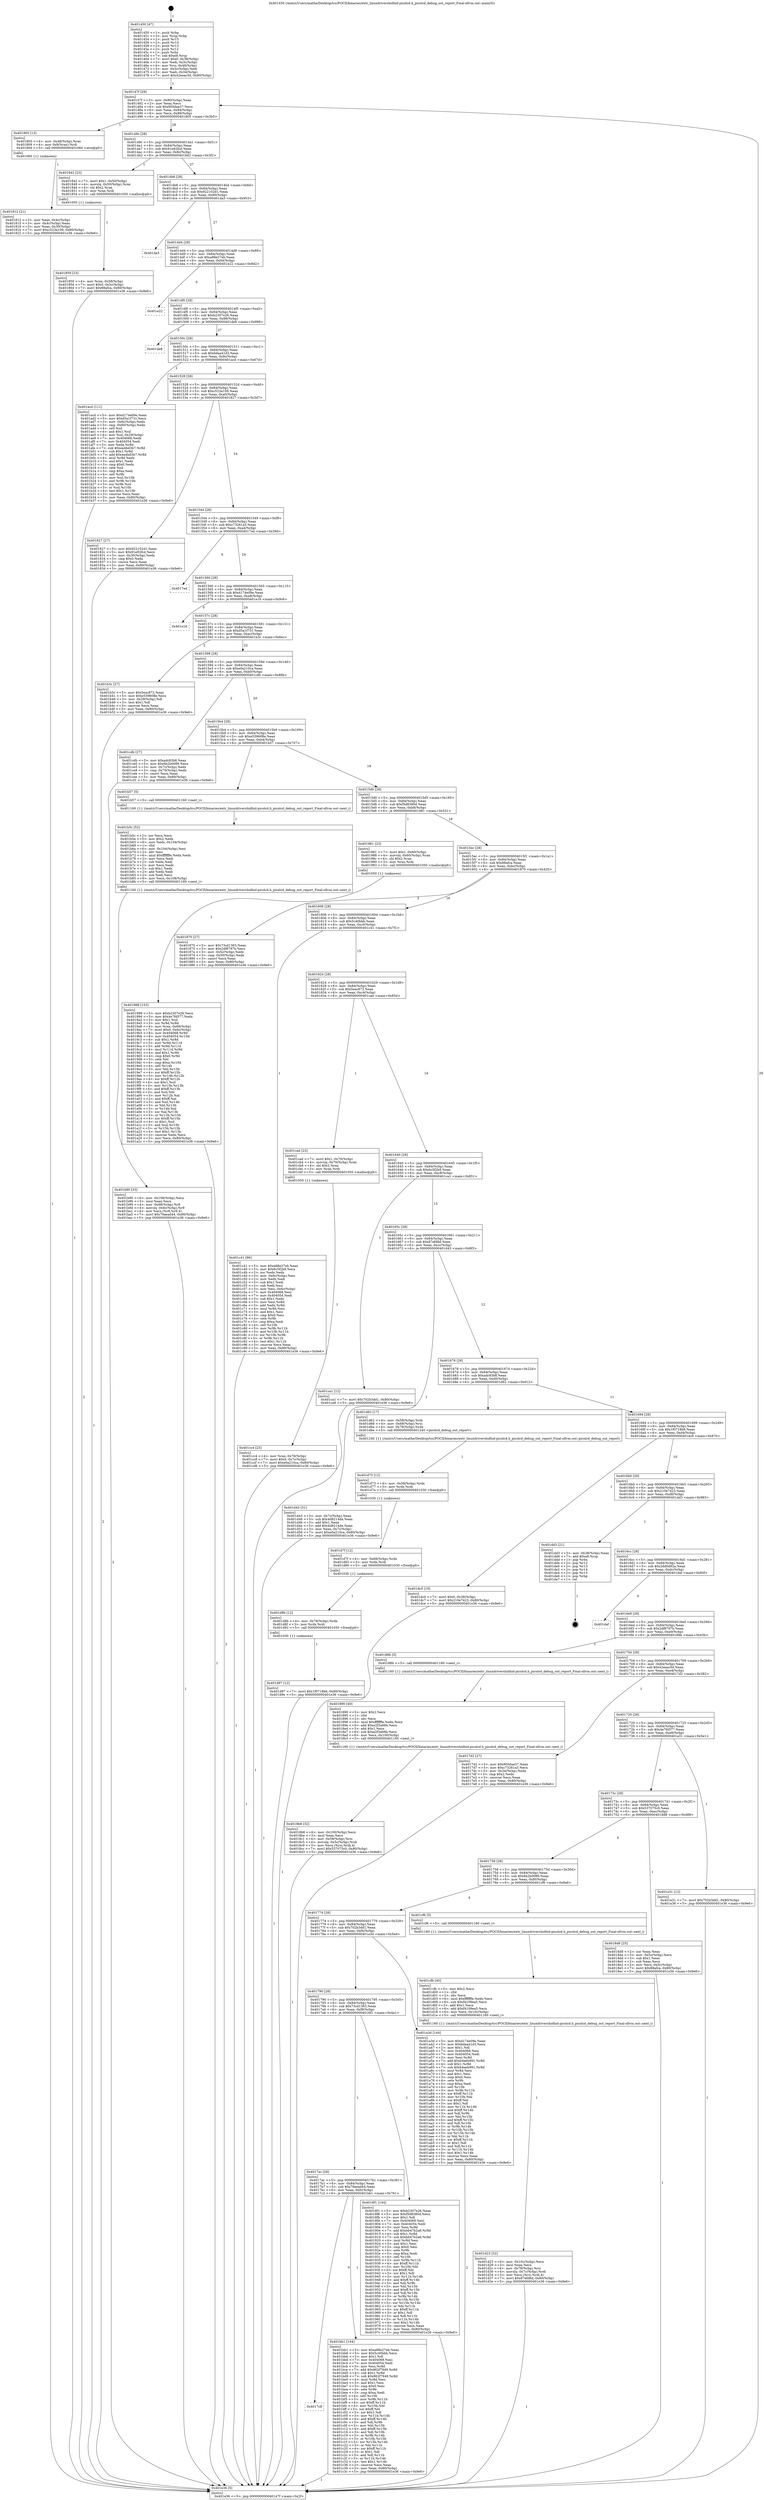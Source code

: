 digraph "0x401450" {
  label = "0x401450 (/mnt/c/Users/mathe/Desktop/tcc/POCII/binaries/extr_linuxdrivershidhid-picolcd.h_picolcd_debug_out_report_Final-ollvm.out::main(0))"
  labelloc = "t"
  node[shape=record]

  Entry [label="",width=0.3,height=0.3,shape=circle,fillcolor=black,style=filled]
  "0x40147f" [label="{
     0x40147f [29]\l
     | [instrs]\l
     &nbsp;&nbsp;0x40147f \<+3\>: mov -0x80(%rbp),%eax\l
     &nbsp;&nbsp;0x401482 \<+2\>: mov %eax,%ecx\l
     &nbsp;&nbsp;0x401484 \<+6\>: sub $0x905dae37,%ecx\l
     &nbsp;&nbsp;0x40148a \<+6\>: mov %eax,-0x84(%rbp)\l
     &nbsp;&nbsp;0x401490 \<+6\>: mov %ecx,-0x88(%rbp)\l
     &nbsp;&nbsp;0x401496 \<+6\>: je 0000000000401805 \<main+0x3b5\>\l
  }"]
  "0x401805" [label="{
     0x401805 [13]\l
     | [instrs]\l
     &nbsp;&nbsp;0x401805 \<+4\>: mov -0x48(%rbp),%rax\l
     &nbsp;&nbsp;0x401809 \<+4\>: mov 0x8(%rax),%rdi\l
     &nbsp;&nbsp;0x40180d \<+5\>: call 0000000000401060 \<atoi@plt\>\l
     | [calls]\l
     &nbsp;&nbsp;0x401060 \{1\} (unknown)\l
  }"]
  "0x40149c" [label="{
     0x40149c [28]\l
     | [instrs]\l
     &nbsp;&nbsp;0x40149c \<+5\>: jmp 00000000004014a1 \<main+0x51\>\l
     &nbsp;&nbsp;0x4014a1 \<+6\>: mov -0x84(%rbp),%eax\l
     &nbsp;&nbsp;0x4014a7 \<+5\>: sub $0x91e92fcd,%eax\l
     &nbsp;&nbsp;0x4014ac \<+6\>: mov %eax,-0x8c(%rbp)\l
     &nbsp;&nbsp;0x4014b2 \<+6\>: je 0000000000401842 \<main+0x3f2\>\l
  }"]
  Exit [label="",width=0.3,height=0.3,shape=circle,fillcolor=black,style=filled,peripheries=2]
  "0x401842" [label="{
     0x401842 [23]\l
     | [instrs]\l
     &nbsp;&nbsp;0x401842 \<+7\>: movl $0x1,-0x50(%rbp)\l
     &nbsp;&nbsp;0x401849 \<+4\>: movslq -0x50(%rbp),%rax\l
     &nbsp;&nbsp;0x40184d \<+4\>: shl $0x2,%rax\l
     &nbsp;&nbsp;0x401851 \<+3\>: mov %rax,%rdi\l
     &nbsp;&nbsp;0x401854 \<+5\>: call 0000000000401050 \<malloc@plt\>\l
     | [calls]\l
     &nbsp;&nbsp;0x401050 \{1\} (unknown)\l
  }"]
  "0x4014b8" [label="{
     0x4014b8 [28]\l
     | [instrs]\l
     &nbsp;&nbsp;0x4014b8 \<+5\>: jmp 00000000004014bd \<main+0x6d\>\l
     &nbsp;&nbsp;0x4014bd \<+6\>: mov -0x84(%rbp),%eax\l
     &nbsp;&nbsp;0x4014c3 \<+5\>: sub $0x922102d1,%eax\l
     &nbsp;&nbsp;0x4014c8 \<+6\>: mov %eax,-0x90(%rbp)\l
     &nbsp;&nbsp;0x4014ce \<+6\>: je 0000000000401da3 \<main+0x953\>\l
  }"]
  "0x401d97" [label="{
     0x401d97 [12]\l
     | [instrs]\l
     &nbsp;&nbsp;0x401d97 \<+7\>: movl $0x1f0718b6,-0x80(%rbp)\l
     &nbsp;&nbsp;0x401d9e \<+5\>: jmp 0000000000401e36 \<main+0x9e6\>\l
  }"]
  "0x401da3" [label="{
     0x401da3\l
  }", style=dashed]
  "0x4014d4" [label="{
     0x4014d4 [28]\l
     | [instrs]\l
     &nbsp;&nbsp;0x4014d4 \<+5\>: jmp 00000000004014d9 \<main+0x89\>\l
     &nbsp;&nbsp;0x4014d9 \<+6\>: mov -0x84(%rbp),%eax\l
     &nbsp;&nbsp;0x4014df \<+5\>: sub $0xa88e27eb,%eax\l
     &nbsp;&nbsp;0x4014e4 \<+6\>: mov %eax,-0x94(%rbp)\l
     &nbsp;&nbsp;0x4014ea \<+6\>: je 0000000000401e22 \<main+0x9d2\>\l
  }"]
  "0x401d8b" [label="{
     0x401d8b [12]\l
     | [instrs]\l
     &nbsp;&nbsp;0x401d8b \<+4\>: mov -0x78(%rbp),%rdx\l
     &nbsp;&nbsp;0x401d8f \<+3\>: mov %rdx,%rdi\l
     &nbsp;&nbsp;0x401d92 \<+5\>: call 0000000000401030 \<free@plt\>\l
     | [calls]\l
     &nbsp;&nbsp;0x401030 \{1\} (unknown)\l
  }"]
  "0x401e22" [label="{
     0x401e22\l
  }", style=dashed]
  "0x4014f0" [label="{
     0x4014f0 [28]\l
     | [instrs]\l
     &nbsp;&nbsp;0x4014f0 \<+5\>: jmp 00000000004014f5 \<main+0xa5\>\l
     &nbsp;&nbsp;0x4014f5 \<+6\>: mov -0x84(%rbp),%eax\l
     &nbsp;&nbsp;0x4014fb \<+5\>: sub $0xb2307e26,%eax\l
     &nbsp;&nbsp;0x401500 \<+6\>: mov %eax,-0x98(%rbp)\l
     &nbsp;&nbsp;0x401506 \<+6\>: je 0000000000401de8 \<main+0x998\>\l
  }"]
  "0x401d7f" [label="{
     0x401d7f [12]\l
     | [instrs]\l
     &nbsp;&nbsp;0x401d7f \<+4\>: mov -0x68(%rbp),%rdx\l
     &nbsp;&nbsp;0x401d83 \<+3\>: mov %rdx,%rdi\l
     &nbsp;&nbsp;0x401d86 \<+5\>: call 0000000000401030 \<free@plt\>\l
     | [calls]\l
     &nbsp;&nbsp;0x401030 \{1\} (unknown)\l
  }"]
  "0x401de8" [label="{
     0x401de8\l
  }", style=dashed]
  "0x40150c" [label="{
     0x40150c [28]\l
     | [instrs]\l
     &nbsp;&nbsp;0x40150c \<+5\>: jmp 0000000000401511 \<main+0xc1\>\l
     &nbsp;&nbsp;0x401511 \<+6\>: mov -0x84(%rbp),%eax\l
     &nbsp;&nbsp;0x401517 \<+5\>: sub $0xbdaa41d3,%eax\l
     &nbsp;&nbsp;0x40151c \<+6\>: mov %eax,-0x9c(%rbp)\l
     &nbsp;&nbsp;0x401522 \<+6\>: je 0000000000401acd \<main+0x67d\>\l
  }"]
  "0x401d73" [label="{
     0x401d73 [12]\l
     | [instrs]\l
     &nbsp;&nbsp;0x401d73 \<+4\>: mov -0x58(%rbp),%rdx\l
     &nbsp;&nbsp;0x401d77 \<+3\>: mov %rdx,%rdi\l
     &nbsp;&nbsp;0x401d7a \<+5\>: call 0000000000401030 \<free@plt\>\l
     | [calls]\l
     &nbsp;&nbsp;0x401030 \{1\} (unknown)\l
  }"]
  "0x401acd" [label="{
     0x401acd [111]\l
     | [instrs]\l
     &nbsp;&nbsp;0x401acd \<+5\>: mov $0xd174e09e,%eax\l
     &nbsp;&nbsp;0x401ad2 \<+5\>: mov $0xd5a1f731,%ecx\l
     &nbsp;&nbsp;0x401ad7 \<+3\>: mov -0x6c(%rbp),%edx\l
     &nbsp;&nbsp;0x401ada \<+3\>: cmp -0x60(%rbp),%edx\l
     &nbsp;&nbsp;0x401add \<+4\>: setl %sil\l
     &nbsp;&nbsp;0x401ae1 \<+4\>: and $0x1,%sil\l
     &nbsp;&nbsp;0x401ae5 \<+4\>: mov %sil,-0x29(%rbp)\l
     &nbsp;&nbsp;0x401ae9 \<+7\>: mov 0x404068,%edx\l
     &nbsp;&nbsp;0x401af0 \<+7\>: mov 0x404054,%edi\l
     &nbsp;&nbsp;0x401af7 \<+3\>: mov %edx,%r8d\l
     &nbsp;&nbsp;0x401afa \<+7\>: sub $0xea4bd3b7,%r8d\l
     &nbsp;&nbsp;0x401b01 \<+4\>: sub $0x1,%r8d\l
     &nbsp;&nbsp;0x401b05 \<+7\>: add $0xea4bd3b7,%r8d\l
     &nbsp;&nbsp;0x401b0c \<+4\>: imul %r8d,%edx\l
     &nbsp;&nbsp;0x401b10 \<+3\>: and $0x1,%edx\l
     &nbsp;&nbsp;0x401b13 \<+3\>: cmp $0x0,%edx\l
     &nbsp;&nbsp;0x401b16 \<+4\>: sete %sil\l
     &nbsp;&nbsp;0x401b1a \<+3\>: cmp $0xa,%edi\l
     &nbsp;&nbsp;0x401b1d \<+4\>: setl %r9b\l
     &nbsp;&nbsp;0x401b21 \<+3\>: mov %sil,%r10b\l
     &nbsp;&nbsp;0x401b24 \<+3\>: and %r9b,%r10b\l
     &nbsp;&nbsp;0x401b27 \<+3\>: xor %r9b,%sil\l
     &nbsp;&nbsp;0x401b2a \<+3\>: or %sil,%r10b\l
     &nbsp;&nbsp;0x401b2d \<+4\>: test $0x1,%r10b\l
     &nbsp;&nbsp;0x401b31 \<+3\>: cmovne %ecx,%eax\l
     &nbsp;&nbsp;0x401b34 \<+3\>: mov %eax,-0x80(%rbp)\l
     &nbsp;&nbsp;0x401b37 \<+5\>: jmp 0000000000401e36 \<main+0x9e6\>\l
  }"]
  "0x401528" [label="{
     0x401528 [28]\l
     | [instrs]\l
     &nbsp;&nbsp;0x401528 \<+5\>: jmp 000000000040152d \<main+0xdd\>\l
     &nbsp;&nbsp;0x40152d \<+6\>: mov -0x84(%rbp),%eax\l
     &nbsp;&nbsp;0x401533 \<+5\>: sub $0xc523a109,%eax\l
     &nbsp;&nbsp;0x401538 \<+6\>: mov %eax,-0xa0(%rbp)\l
     &nbsp;&nbsp;0x40153e \<+6\>: je 0000000000401827 \<main+0x3d7\>\l
  }"]
  "0x401d23" [label="{
     0x401d23 [32]\l
     | [instrs]\l
     &nbsp;&nbsp;0x401d23 \<+6\>: mov -0x10c(%rbp),%ecx\l
     &nbsp;&nbsp;0x401d29 \<+3\>: imul %eax,%ecx\l
     &nbsp;&nbsp;0x401d2c \<+4\>: mov -0x78(%rbp),%rsi\l
     &nbsp;&nbsp;0x401d30 \<+4\>: movslq -0x7c(%rbp),%rdi\l
     &nbsp;&nbsp;0x401d34 \<+3\>: mov %ecx,(%rsi,%rdi,4)\l
     &nbsp;&nbsp;0x401d37 \<+7\>: movl $0x87efd8d,-0x80(%rbp)\l
     &nbsp;&nbsp;0x401d3e \<+5\>: jmp 0000000000401e36 \<main+0x9e6\>\l
  }"]
  "0x401827" [label="{
     0x401827 [27]\l
     | [instrs]\l
     &nbsp;&nbsp;0x401827 \<+5\>: mov $0x922102d1,%eax\l
     &nbsp;&nbsp;0x40182c \<+5\>: mov $0x91e92fcd,%ecx\l
     &nbsp;&nbsp;0x401831 \<+3\>: mov -0x30(%rbp),%edx\l
     &nbsp;&nbsp;0x401834 \<+3\>: cmp $0x0,%edx\l
     &nbsp;&nbsp;0x401837 \<+3\>: cmove %ecx,%eax\l
     &nbsp;&nbsp;0x40183a \<+3\>: mov %eax,-0x80(%rbp)\l
     &nbsp;&nbsp;0x40183d \<+5\>: jmp 0000000000401e36 \<main+0x9e6\>\l
  }"]
  "0x401544" [label="{
     0x401544 [28]\l
     | [instrs]\l
     &nbsp;&nbsp;0x401544 \<+5\>: jmp 0000000000401549 \<main+0xf9\>\l
     &nbsp;&nbsp;0x401549 \<+6\>: mov -0x84(%rbp),%eax\l
     &nbsp;&nbsp;0x40154f \<+5\>: sub $0xc73261a3,%eax\l
     &nbsp;&nbsp;0x401554 \<+6\>: mov %eax,-0xa4(%rbp)\l
     &nbsp;&nbsp;0x40155a \<+6\>: je 00000000004017ed \<main+0x39d\>\l
  }"]
  "0x401cfb" [label="{
     0x401cfb [40]\l
     | [instrs]\l
     &nbsp;&nbsp;0x401cfb \<+5\>: mov $0x2,%ecx\l
     &nbsp;&nbsp;0x401d00 \<+1\>: cltd\l
     &nbsp;&nbsp;0x401d01 \<+2\>: idiv %ecx\l
     &nbsp;&nbsp;0x401d03 \<+6\>: imul $0xfffffffe,%edx,%ecx\l
     &nbsp;&nbsp;0x401d09 \<+6\>: sub $0xf4109ea5,%ecx\l
     &nbsp;&nbsp;0x401d0f \<+3\>: add $0x1,%ecx\l
     &nbsp;&nbsp;0x401d12 \<+6\>: add $0xf4109ea5,%ecx\l
     &nbsp;&nbsp;0x401d18 \<+6\>: mov %ecx,-0x10c(%rbp)\l
     &nbsp;&nbsp;0x401d1e \<+5\>: call 0000000000401160 \<next_i\>\l
     | [calls]\l
     &nbsp;&nbsp;0x401160 \{1\} (/mnt/c/Users/mathe/Desktop/tcc/POCII/binaries/extr_linuxdrivershidhid-picolcd.h_picolcd_debug_out_report_Final-ollvm.out::next_i)\l
  }"]
  "0x4017ed" [label="{
     0x4017ed\l
  }", style=dashed]
  "0x401560" [label="{
     0x401560 [28]\l
     | [instrs]\l
     &nbsp;&nbsp;0x401560 \<+5\>: jmp 0000000000401565 \<main+0x115\>\l
     &nbsp;&nbsp;0x401565 \<+6\>: mov -0x84(%rbp),%eax\l
     &nbsp;&nbsp;0x40156b \<+5\>: sub $0xd174e09e,%eax\l
     &nbsp;&nbsp;0x401570 \<+6\>: mov %eax,-0xa8(%rbp)\l
     &nbsp;&nbsp;0x401576 \<+6\>: je 0000000000401e16 \<main+0x9c6\>\l
  }"]
  "0x401cc4" [label="{
     0x401cc4 [23]\l
     | [instrs]\l
     &nbsp;&nbsp;0x401cc4 \<+4\>: mov %rax,-0x78(%rbp)\l
     &nbsp;&nbsp;0x401cc8 \<+7\>: movl $0x0,-0x7c(%rbp)\l
     &nbsp;&nbsp;0x401ccf \<+7\>: movl $0xe0a210ca,-0x80(%rbp)\l
     &nbsp;&nbsp;0x401cd6 \<+5\>: jmp 0000000000401e36 \<main+0x9e6\>\l
  }"]
  "0x401e16" [label="{
     0x401e16\l
  }", style=dashed]
  "0x40157c" [label="{
     0x40157c [28]\l
     | [instrs]\l
     &nbsp;&nbsp;0x40157c \<+5\>: jmp 0000000000401581 \<main+0x131\>\l
     &nbsp;&nbsp;0x401581 \<+6\>: mov -0x84(%rbp),%eax\l
     &nbsp;&nbsp;0x401587 \<+5\>: sub $0xd5a1f731,%eax\l
     &nbsp;&nbsp;0x40158c \<+6\>: mov %eax,-0xac(%rbp)\l
     &nbsp;&nbsp;0x401592 \<+6\>: je 0000000000401b3c \<main+0x6ec\>\l
  }"]
  "0x4017c8" [label="{
     0x4017c8\l
  }", style=dashed]
  "0x401b3c" [label="{
     0x401b3c [27]\l
     | [instrs]\l
     &nbsp;&nbsp;0x401b3c \<+5\>: mov $0x5eac872,%eax\l
     &nbsp;&nbsp;0x401b41 \<+5\>: mov $0xe539608e,%ecx\l
     &nbsp;&nbsp;0x401b46 \<+3\>: mov -0x29(%rbp),%dl\l
     &nbsp;&nbsp;0x401b49 \<+3\>: test $0x1,%dl\l
     &nbsp;&nbsp;0x401b4c \<+3\>: cmovne %ecx,%eax\l
     &nbsp;&nbsp;0x401b4f \<+3\>: mov %eax,-0x80(%rbp)\l
     &nbsp;&nbsp;0x401b52 \<+5\>: jmp 0000000000401e36 \<main+0x9e6\>\l
  }"]
  "0x401598" [label="{
     0x401598 [28]\l
     | [instrs]\l
     &nbsp;&nbsp;0x401598 \<+5\>: jmp 000000000040159d \<main+0x14d\>\l
     &nbsp;&nbsp;0x40159d \<+6\>: mov -0x84(%rbp),%eax\l
     &nbsp;&nbsp;0x4015a3 \<+5\>: sub $0xe0a210ca,%eax\l
     &nbsp;&nbsp;0x4015a8 \<+6\>: mov %eax,-0xb0(%rbp)\l
     &nbsp;&nbsp;0x4015ae \<+6\>: je 0000000000401cdb \<main+0x88b\>\l
  }"]
  "0x401bb1" [label="{
     0x401bb1 [144]\l
     | [instrs]\l
     &nbsp;&nbsp;0x401bb1 \<+5\>: mov $0xa88e27eb,%eax\l
     &nbsp;&nbsp;0x401bb6 \<+5\>: mov $0x5c40bbb,%ecx\l
     &nbsp;&nbsp;0x401bbb \<+2\>: mov $0x1,%dl\l
     &nbsp;&nbsp;0x401bbd \<+7\>: mov 0x404068,%esi\l
     &nbsp;&nbsp;0x401bc4 \<+7\>: mov 0x404054,%edi\l
     &nbsp;&nbsp;0x401bcb \<+3\>: mov %esi,%r8d\l
     &nbsp;&nbsp;0x401bce \<+7\>: add $0x862f7949,%r8d\l
     &nbsp;&nbsp;0x401bd5 \<+4\>: sub $0x1,%r8d\l
     &nbsp;&nbsp;0x401bd9 \<+7\>: sub $0x862f7949,%r8d\l
     &nbsp;&nbsp;0x401be0 \<+4\>: imul %r8d,%esi\l
     &nbsp;&nbsp;0x401be4 \<+3\>: and $0x1,%esi\l
     &nbsp;&nbsp;0x401be7 \<+3\>: cmp $0x0,%esi\l
     &nbsp;&nbsp;0x401bea \<+4\>: sete %r9b\l
     &nbsp;&nbsp;0x401bee \<+3\>: cmp $0xa,%edi\l
     &nbsp;&nbsp;0x401bf1 \<+4\>: setl %r10b\l
     &nbsp;&nbsp;0x401bf5 \<+3\>: mov %r9b,%r11b\l
     &nbsp;&nbsp;0x401bf8 \<+4\>: xor $0xff,%r11b\l
     &nbsp;&nbsp;0x401bfc \<+3\>: mov %r10b,%bl\l
     &nbsp;&nbsp;0x401bff \<+3\>: xor $0xff,%bl\l
     &nbsp;&nbsp;0x401c02 \<+3\>: xor $0x1,%dl\l
     &nbsp;&nbsp;0x401c05 \<+3\>: mov %r11b,%r14b\l
     &nbsp;&nbsp;0x401c08 \<+4\>: and $0xff,%r14b\l
     &nbsp;&nbsp;0x401c0c \<+3\>: and %dl,%r9b\l
     &nbsp;&nbsp;0x401c0f \<+3\>: mov %bl,%r15b\l
     &nbsp;&nbsp;0x401c12 \<+4\>: and $0xff,%r15b\l
     &nbsp;&nbsp;0x401c16 \<+3\>: and %dl,%r10b\l
     &nbsp;&nbsp;0x401c19 \<+3\>: or %r9b,%r14b\l
     &nbsp;&nbsp;0x401c1c \<+3\>: or %r10b,%r15b\l
     &nbsp;&nbsp;0x401c1f \<+3\>: xor %r15b,%r14b\l
     &nbsp;&nbsp;0x401c22 \<+3\>: or %bl,%r11b\l
     &nbsp;&nbsp;0x401c25 \<+4\>: xor $0xff,%r11b\l
     &nbsp;&nbsp;0x401c29 \<+3\>: or $0x1,%dl\l
     &nbsp;&nbsp;0x401c2c \<+3\>: and %dl,%r11b\l
     &nbsp;&nbsp;0x401c2f \<+3\>: or %r11b,%r14b\l
     &nbsp;&nbsp;0x401c32 \<+4\>: test $0x1,%r14b\l
     &nbsp;&nbsp;0x401c36 \<+3\>: cmovne %ecx,%eax\l
     &nbsp;&nbsp;0x401c39 \<+3\>: mov %eax,-0x80(%rbp)\l
     &nbsp;&nbsp;0x401c3c \<+5\>: jmp 0000000000401e36 \<main+0x9e6\>\l
  }"]
  "0x401cdb" [label="{
     0x401cdb [27]\l
     | [instrs]\l
     &nbsp;&nbsp;0x401cdb \<+5\>: mov $0xadc83b8,%eax\l
     &nbsp;&nbsp;0x401ce0 \<+5\>: mov $0x6b2b0089,%ecx\l
     &nbsp;&nbsp;0x401ce5 \<+3\>: mov -0x7c(%rbp),%edx\l
     &nbsp;&nbsp;0x401ce8 \<+3\>: cmp -0x70(%rbp),%edx\l
     &nbsp;&nbsp;0x401ceb \<+3\>: cmovl %ecx,%eax\l
     &nbsp;&nbsp;0x401cee \<+3\>: mov %eax,-0x80(%rbp)\l
     &nbsp;&nbsp;0x401cf1 \<+5\>: jmp 0000000000401e36 \<main+0x9e6\>\l
  }"]
  "0x4015b4" [label="{
     0x4015b4 [28]\l
     | [instrs]\l
     &nbsp;&nbsp;0x4015b4 \<+5\>: jmp 00000000004015b9 \<main+0x169\>\l
     &nbsp;&nbsp;0x4015b9 \<+6\>: mov -0x84(%rbp),%eax\l
     &nbsp;&nbsp;0x4015bf \<+5\>: sub $0xe539608e,%eax\l
     &nbsp;&nbsp;0x4015c4 \<+6\>: mov %eax,-0xb4(%rbp)\l
     &nbsp;&nbsp;0x4015ca \<+6\>: je 0000000000401b57 \<main+0x707\>\l
  }"]
  "0x401b90" [label="{
     0x401b90 [33]\l
     | [instrs]\l
     &nbsp;&nbsp;0x401b90 \<+6\>: mov -0x108(%rbp),%ecx\l
     &nbsp;&nbsp;0x401b96 \<+3\>: imul %eax,%ecx\l
     &nbsp;&nbsp;0x401b99 \<+4\>: mov -0x68(%rbp),%r8\l
     &nbsp;&nbsp;0x401b9d \<+4\>: movslq -0x6c(%rbp),%r9\l
     &nbsp;&nbsp;0x401ba1 \<+4\>: mov %ecx,(%r8,%r9,4)\l
     &nbsp;&nbsp;0x401ba5 \<+7\>: movl $0x79aead44,-0x80(%rbp)\l
     &nbsp;&nbsp;0x401bac \<+5\>: jmp 0000000000401e36 \<main+0x9e6\>\l
  }"]
  "0x401b57" [label="{
     0x401b57 [5]\l
     | [instrs]\l
     &nbsp;&nbsp;0x401b57 \<+5\>: call 0000000000401160 \<next_i\>\l
     | [calls]\l
     &nbsp;&nbsp;0x401160 \{1\} (/mnt/c/Users/mathe/Desktop/tcc/POCII/binaries/extr_linuxdrivershidhid-picolcd.h_picolcd_debug_out_report_Final-ollvm.out::next_i)\l
  }"]
  "0x4015d0" [label="{
     0x4015d0 [28]\l
     | [instrs]\l
     &nbsp;&nbsp;0x4015d0 \<+5\>: jmp 00000000004015d5 \<main+0x185\>\l
     &nbsp;&nbsp;0x4015d5 \<+6\>: mov -0x84(%rbp),%eax\l
     &nbsp;&nbsp;0x4015db \<+5\>: sub $0xf5d8380d,%eax\l
     &nbsp;&nbsp;0x4015e0 \<+6\>: mov %eax,-0xb8(%rbp)\l
     &nbsp;&nbsp;0x4015e6 \<+6\>: je 0000000000401981 \<main+0x531\>\l
  }"]
  "0x401b5c" [label="{
     0x401b5c [52]\l
     | [instrs]\l
     &nbsp;&nbsp;0x401b5c \<+2\>: xor %ecx,%ecx\l
     &nbsp;&nbsp;0x401b5e \<+5\>: mov $0x2,%edx\l
     &nbsp;&nbsp;0x401b63 \<+6\>: mov %edx,-0x104(%rbp)\l
     &nbsp;&nbsp;0x401b69 \<+1\>: cltd\l
     &nbsp;&nbsp;0x401b6a \<+6\>: mov -0x104(%rbp),%esi\l
     &nbsp;&nbsp;0x401b70 \<+2\>: idiv %esi\l
     &nbsp;&nbsp;0x401b72 \<+6\>: imul $0xfffffffe,%edx,%edx\l
     &nbsp;&nbsp;0x401b78 \<+2\>: mov %ecx,%edi\l
     &nbsp;&nbsp;0x401b7a \<+2\>: sub %edx,%edi\l
     &nbsp;&nbsp;0x401b7c \<+2\>: mov %ecx,%edx\l
     &nbsp;&nbsp;0x401b7e \<+3\>: sub $0x1,%edx\l
     &nbsp;&nbsp;0x401b81 \<+2\>: add %edx,%edi\l
     &nbsp;&nbsp;0x401b83 \<+2\>: sub %edi,%ecx\l
     &nbsp;&nbsp;0x401b85 \<+6\>: mov %ecx,-0x108(%rbp)\l
     &nbsp;&nbsp;0x401b8b \<+5\>: call 0000000000401160 \<next_i\>\l
     | [calls]\l
     &nbsp;&nbsp;0x401160 \{1\} (/mnt/c/Users/mathe/Desktop/tcc/POCII/binaries/extr_linuxdrivershidhid-picolcd.h_picolcd_debug_out_report_Final-ollvm.out::next_i)\l
  }"]
  "0x401981" [label="{
     0x401981 [23]\l
     | [instrs]\l
     &nbsp;&nbsp;0x401981 \<+7\>: movl $0x1,-0x60(%rbp)\l
     &nbsp;&nbsp;0x401988 \<+4\>: movslq -0x60(%rbp),%rax\l
     &nbsp;&nbsp;0x40198c \<+4\>: shl $0x2,%rax\l
     &nbsp;&nbsp;0x401990 \<+3\>: mov %rax,%rdi\l
     &nbsp;&nbsp;0x401993 \<+5\>: call 0000000000401050 \<malloc@plt\>\l
     | [calls]\l
     &nbsp;&nbsp;0x401050 \{1\} (unknown)\l
  }"]
  "0x4015ec" [label="{
     0x4015ec [28]\l
     | [instrs]\l
     &nbsp;&nbsp;0x4015ec \<+5\>: jmp 00000000004015f1 \<main+0x1a1\>\l
     &nbsp;&nbsp;0x4015f1 \<+6\>: mov -0x84(%rbp),%eax\l
     &nbsp;&nbsp;0x4015f7 \<+5\>: sub $0x88afca,%eax\l
     &nbsp;&nbsp;0x4015fc \<+6\>: mov %eax,-0xbc(%rbp)\l
     &nbsp;&nbsp;0x401602 \<+6\>: je 0000000000401870 \<main+0x420\>\l
  }"]
  "0x401998" [label="{
     0x401998 [153]\l
     | [instrs]\l
     &nbsp;&nbsp;0x401998 \<+5\>: mov $0xb2307e26,%ecx\l
     &nbsp;&nbsp;0x40199d \<+5\>: mov $0x4e7fd577,%edx\l
     &nbsp;&nbsp;0x4019a2 \<+3\>: mov $0x1,%sil\l
     &nbsp;&nbsp;0x4019a5 \<+3\>: xor %r8d,%r8d\l
     &nbsp;&nbsp;0x4019a8 \<+4\>: mov %rax,-0x68(%rbp)\l
     &nbsp;&nbsp;0x4019ac \<+7\>: movl $0x0,-0x6c(%rbp)\l
     &nbsp;&nbsp;0x4019b3 \<+8\>: mov 0x404068,%r9d\l
     &nbsp;&nbsp;0x4019bb \<+8\>: mov 0x404054,%r10d\l
     &nbsp;&nbsp;0x4019c3 \<+4\>: sub $0x1,%r8d\l
     &nbsp;&nbsp;0x4019c7 \<+3\>: mov %r9d,%r11d\l
     &nbsp;&nbsp;0x4019ca \<+3\>: add %r8d,%r11d\l
     &nbsp;&nbsp;0x4019cd \<+4\>: imul %r11d,%r9d\l
     &nbsp;&nbsp;0x4019d1 \<+4\>: and $0x1,%r9d\l
     &nbsp;&nbsp;0x4019d5 \<+4\>: cmp $0x0,%r9d\l
     &nbsp;&nbsp;0x4019d9 \<+3\>: sete %bl\l
     &nbsp;&nbsp;0x4019dc \<+4\>: cmp $0xa,%r10d\l
     &nbsp;&nbsp;0x4019e0 \<+4\>: setl %r14b\l
     &nbsp;&nbsp;0x4019e4 \<+3\>: mov %bl,%r15b\l
     &nbsp;&nbsp;0x4019e7 \<+4\>: xor $0xff,%r15b\l
     &nbsp;&nbsp;0x4019eb \<+3\>: mov %r14b,%r12b\l
     &nbsp;&nbsp;0x4019ee \<+4\>: xor $0xff,%r12b\l
     &nbsp;&nbsp;0x4019f2 \<+4\>: xor $0x1,%sil\l
     &nbsp;&nbsp;0x4019f6 \<+3\>: mov %r15b,%r13b\l
     &nbsp;&nbsp;0x4019f9 \<+4\>: and $0xff,%r13b\l
     &nbsp;&nbsp;0x4019fd \<+3\>: and %sil,%bl\l
     &nbsp;&nbsp;0x401a00 \<+3\>: mov %r12b,%al\l
     &nbsp;&nbsp;0x401a03 \<+2\>: and $0xff,%al\l
     &nbsp;&nbsp;0x401a05 \<+3\>: and %sil,%r14b\l
     &nbsp;&nbsp;0x401a08 \<+3\>: or %bl,%r13b\l
     &nbsp;&nbsp;0x401a0b \<+3\>: or %r14b,%al\l
     &nbsp;&nbsp;0x401a0e \<+3\>: xor %al,%r13b\l
     &nbsp;&nbsp;0x401a11 \<+3\>: or %r12b,%r15b\l
     &nbsp;&nbsp;0x401a14 \<+4\>: xor $0xff,%r15b\l
     &nbsp;&nbsp;0x401a18 \<+4\>: or $0x1,%sil\l
     &nbsp;&nbsp;0x401a1c \<+3\>: and %sil,%r15b\l
     &nbsp;&nbsp;0x401a1f \<+3\>: or %r15b,%r13b\l
     &nbsp;&nbsp;0x401a22 \<+4\>: test $0x1,%r13b\l
     &nbsp;&nbsp;0x401a26 \<+3\>: cmovne %edx,%ecx\l
     &nbsp;&nbsp;0x401a29 \<+3\>: mov %ecx,-0x80(%rbp)\l
     &nbsp;&nbsp;0x401a2c \<+5\>: jmp 0000000000401e36 \<main+0x9e6\>\l
  }"]
  "0x401870" [label="{
     0x401870 [27]\l
     | [instrs]\l
     &nbsp;&nbsp;0x401870 \<+5\>: mov $0x73cd1363,%eax\l
     &nbsp;&nbsp;0x401875 \<+5\>: mov $0x2df8797b,%ecx\l
     &nbsp;&nbsp;0x40187a \<+3\>: mov -0x5c(%rbp),%edx\l
     &nbsp;&nbsp;0x40187d \<+3\>: cmp -0x50(%rbp),%edx\l
     &nbsp;&nbsp;0x401880 \<+3\>: cmovl %ecx,%eax\l
     &nbsp;&nbsp;0x401883 \<+3\>: mov %eax,-0x80(%rbp)\l
     &nbsp;&nbsp;0x401886 \<+5\>: jmp 0000000000401e36 \<main+0x9e6\>\l
  }"]
  "0x401608" [label="{
     0x401608 [28]\l
     | [instrs]\l
     &nbsp;&nbsp;0x401608 \<+5\>: jmp 000000000040160d \<main+0x1bd\>\l
     &nbsp;&nbsp;0x40160d \<+6\>: mov -0x84(%rbp),%eax\l
     &nbsp;&nbsp;0x401613 \<+5\>: sub $0x5c40bbb,%eax\l
     &nbsp;&nbsp;0x401618 \<+6\>: mov %eax,-0xc0(%rbp)\l
     &nbsp;&nbsp;0x40161e \<+6\>: je 0000000000401c41 \<main+0x7f1\>\l
  }"]
  "0x4017ac" [label="{
     0x4017ac [28]\l
     | [instrs]\l
     &nbsp;&nbsp;0x4017ac \<+5\>: jmp 00000000004017b1 \<main+0x361\>\l
     &nbsp;&nbsp;0x4017b1 \<+6\>: mov -0x84(%rbp),%eax\l
     &nbsp;&nbsp;0x4017b7 \<+5\>: sub $0x79aead44,%eax\l
     &nbsp;&nbsp;0x4017bc \<+6\>: mov %eax,-0xfc(%rbp)\l
     &nbsp;&nbsp;0x4017c2 \<+6\>: je 0000000000401bb1 \<main+0x761\>\l
  }"]
  "0x401c41" [label="{
     0x401c41 [96]\l
     | [instrs]\l
     &nbsp;&nbsp;0x401c41 \<+5\>: mov $0xa88e27eb,%eax\l
     &nbsp;&nbsp;0x401c46 \<+5\>: mov $0x6c5f2b9,%ecx\l
     &nbsp;&nbsp;0x401c4b \<+2\>: xor %edx,%edx\l
     &nbsp;&nbsp;0x401c4d \<+3\>: mov -0x6c(%rbp),%esi\l
     &nbsp;&nbsp;0x401c50 \<+2\>: mov %edx,%edi\l
     &nbsp;&nbsp;0x401c52 \<+3\>: sub $0x1,%edi\l
     &nbsp;&nbsp;0x401c55 \<+2\>: sub %edi,%esi\l
     &nbsp;&nbsp;0x401c57 \<+3\>: mov %esi,-0x6c(%rbp)\l
     &nbsp;&nbsp;0x401c5a \<+7\>: mov 0x404068,%esi\l
     &nbsp;&nbsp;0x401c61 \<+7\>: mov 0x404054,%edi\l
     &nbsp;&nbsp;0x401c68 \<+3\>: sub $0x1,%edx\l
     &nbsp;&nbsp;0x401c6b \<+3\>: mov %esi,%r8d\l
     &nbsp;&nbsp;0x401c6e \<+3\>: add %edx,%r8d\l
     &nbsp;&nbsp;0x401c71 \<+4\>: imul %r8d,%esi\l
     &nbsp;&nbsp;0x401c75 \<+3\>: and $0x1,%esi\l
     &nbsp;&nbsp;0x401c78 \<+3\>: cmp $0x0,%esi\l
     &nbsp;&nbsp;0x401c7b \<+4\>: sete %r9b\l
     &nbsp;&nbsp;0x401c7f \<+3\>: cmp $0xa,%edi\l
     &nbsp;&nbsp;0x401c82 \<+4\>: setl %r10b\l
     &nbsp;&nbsp;0x401c86 \<+3\>: mov %r9b,%r11b\l
     &nbsp;&nbsp;0x401c89 \<+3\>: and %r10b,%r11b\l
     &nbsp;&nbsp;0x401c8c \<+3\>: xor %r10b,%r9b\l
     &nbsp;&nbsp;0x401c8f \<+3\>: or %r9b,%r11b\l
     &nbsp;&nbsp;0x401c92 \<+4\>: test $0x1,%r11b\l
     &nbsp;&nbsp;0x401c96 \<+3\>: cmovne %ecx,%eax\l
     &nbsp;&nbsp;0x401c99 \<+3\>: mov %eax,-0x80(%rbp)\l
     &nbsp;&nbsp;0x401c9c \<+5\>: jmp 0000000000401e36 \<main+0x9e6\>\l
  }"]
  "0x401624" [label="{
     0x401624 [28]\l
     | [instrs]\l
     &nbsp;&nbsp;0x401624 \<+5\>: jmp 0000000000401629 \<main+0x1d9\>\l
     &nbsp;&nbsp;0x401629 \<+6\>: mov -0x84(%rbp),%eax\l
     &nbsp;&nbsp;0x40162f \<+5\>: sub $0x5eac872,%eax\l
     &nbsp;&nbsp;0x401634 \<+6\>: mov %eax,-0xc4(%rbp)\l
     &nbsp;&nbsp;0x40163a \<+6\>: je 0000000000401cad \<main+0x85d\>\l
  }"]
  "0x4018f1" [label="{
     0x4018f1 [144]\l
     | [instrs]\l
     &nbsp;&nbsp;0x4018f1 \<+5\>: mov $0xb2307e26,%eax\l
     &nbsp;&nbsp;0x4018f6 \<+5\>: mov $0xf5d8380d,%ecx\l
     &nbsp;&nbsp;0x4018fb \<+2\>: mov $0x1,%dl\l
     &nbsp;&nbsp;0x4018fd \<+7\>: mov 0x404068,%esi\l
     &nbsp;&nbsp;0x401904 \<+7\>: mov 0x404054,%edi\l
     &nbsp;&nbsp;0x40190b \<+3\>: mov %esi,%r8d\l
     &nbsp;&nbsp;0x40190e \<+7\>: add $0xbb47b2a6,%r8d\l
     &nbsp;&nbsp;0x401915 \<+4\>: sub $0x1,%r8d\l
     &nbsp;&nbsp;0x401919 \<+7\>: sub $0xbb47b2a6,%r8d\l
     &nbsp;&nbsp;0x401920 \<+4\>: imul %r8d,%esi\l
     &nbsp;&nbsp;0x401924 \<+3\>: and $0x1,%esi\l
     &nbsp;&nbsp;0x401927 \<+3\>: cmp $0x0,%esi\l
     &nbsp;&nbsp;0x40192a \<+4\>: sete %r9b\l
     &nbsp;&nbsp;0x40192e \<+3\>: cmp $0xa,%edi\l
     &nbsp;&nbsp;0x401931 \<+4\>: setl %r10b\l
     &nbsp;&nbsp;0x401935 \<+3\>: mov %r9b,%r11b\l
     &nbsp;&nbsp;0x401938 \<+4\>: xor $0xff,%r11b\l
     &nbsp;&nbsp;0x40193c \<+3\>: mov %r10b,%bl\l
     &nbsp;&nbsp;0x40193f \<+3\>: xor $0xff,%bl\l
     &nbsp;&nbsp;0x401942 \<+3\>: xor $0x1,%dl\l
     &nbsp;&nbsp;0x401945 \<+3\>: mov %r11b,%r14b\l
     &nbsp;&nbsp;0x401948 \<+4\>: and $0xff,%r14b\l
     &nbsp;&nbsp;0x40194c \<+3\>: and %dl,%r9b\l
     &nbsp;&nbsp;0x40194f \<+3\>: mov %bl,%r15b\l
     &nbsp;&nbsp;0x401952 \<+4\>: and $0xff,%r15b\l
     &nbsp;&nbsp;0x401956 \<+3\>: and %dl,%r10b\l
     &nbsp;&nbsp;0x401959 \<+3\>: or %r9b,%r14b\l
     &nbsp;&nbsp;0x40195c \<+3\>: or %r10b,%r15b\l
     &nbsp;&nbsp;0x40195f \<+3\>: xor %r15b,%r14b\l
     &nbsp;&nbsp;0x401962 \<+3\>: or %bl,%r11b\l
     &nbsp;&nbsp;0x401965 \<+4\>: xor $0xff,%r11b\l
     &nbsp;&nbsp;0x401969 \<+3\>: or $0x1,%dl\l
     &nbsp;&nbsp;0x40196c \<+3\>: and %dl,%r11b\l
     &nbsp;&nbsp;0x40196f \<+3\>: or %r11b,%r14b\l
     &nbsp;&nbsp;0x401972 \<+4\>: test $0x1,%r14b\l
     &nbsp;&nbsp;0x401976 \<+3\>: cmovne %ecx,%eax\l
     &nbsp;&nbsp;0x401979 \<+3\>: mov %eax,-0x80(%rbp)\l
     &nbsp;&nbsp;0x40197c \<+5\>: jmp 0000000000401e36 \<main+0x9e6\>\l
  }"]
  "0x401cad" [label="{
     0x401cad [23]\l
     | [instrs]\l
     &nbsp;&nbsp;0x401cad \<+7\>: movl $0x1,-0x70(%rbp)\l
     &nbsp;&nbsp;0x401cb4 \<+4\>: movslq -0x70(%rbp),%rax\l
     &nbsp;&nbsp;0x401cb8 \<+4\>: shl $0x2,%rax\l
     &nbsp;&nbsp;0x401cbc \<+3\>: mov %rax,%rdi\l
     &nbsp;&nbsp;0x401cbf \<+5\>: call 0000000000401050 \<malloc@plt\>\l
     | [calls]\l
     &nbsp;&nbsp;0x401050 \{1\} (unknown)\l
  }"]
  "0x401640" [label="{
     0x401640 [28]\l
     | [instrs]\l
     &nbsp;&nbsp;0x401640 \<+5\>: jmp 0000000000401645 \<main+0x1f5\>\l
     &nbsp;&nbsp;0x401645 \<+6\>: mov -0x84(%rbp),%eax\l
     &nbsp;&nbsp;0x40164b \<+5\>: sub $0x6c5f2b9,%eax\l
     &nbsp;&nbsp;0x401650 \<+6\>: mov %eax,-0xc8(%rbp)\l
     &nbsp;&nbsp;0x401656 \<+6\>: je 0000000000401ca1 \<main+0x851\>\l
  }"]
  "0x401790" [label="{
     0x401790 [28]\l
     | [instrs]\l
     &nbsp;&nbsp;0x401790 \<+5\>: jmp 0000000000401795 \<main+0x345\>\l
     &nbsp;&nbsp;0x401795 \<+6\>: mov -0x84(%rbp),%eax\l
     &nbsp;&nbsp;0x40179b \<+5\>: sub $0x73cd1363,%eax\l
     &nbsp;&nbsp;0x4017a0 \<+6\>: mov %eax,-0xf8(%rbp)\l
     &nbsp;&nbsp;0x4017a6 \<+6\>: je 00000000004018f1 \<main+0x4a1\>\l
  }"]
  "0x401ca1" [label="{
     0x401ca1 [12]\l
     | [instrs]\l
     &nbsp;&nbsp;0x401ca1 \<+7\>: movl $0x702b3dd1,-0x80(%rbp)\l
     &nbsp;&nbsp;0x401ca8 \<+5\>: jmp 0000000000401e36 \<main+0x9e6\>\l
  }"]
  "0x40165c" [label="{
     0x40165c [28]\l
     | [instrs]\l
     &nbsp;&nbsp;0x40165c \<+5\>: jmp 0000000000401661 \<main+0x211\>\l
     &nbsp;&nbsp;0x401661 \<+6\>: mov -0x84(%rbp),%eax\l
     &nbsp;&nbsp;0x401667 \<+5\>: sub $0x87efd8d,%eax\l
     &nbsp;&nbsp;0x40166c \<+6\>: mov %eax,-0xcc(%rbp)\l
     &nbsp;&nbsp;0x401672 \<+6\>: je 0000000000401d43 \<main+0x8f3\>\l
  }"]
  "0x401a3d" [label="{
     0x401a3d [144]\l
     | [instrs]\l
     &nbsp;&nbsp;0x401a3d \<+5\>: mov $0xd174e09e,%eax\l
     &nbsp;&nbsp;0x401a42 \<+5\>: mov $0xbdaa41d3,%ecx\l
     &nbsp;&nbsp;0x401a47 \<+2\>: mov $0x1,%dl\l
     &nbsp;&nbsp;0x401a49 \<+7\>: mov 0x404068,%esi\l
     &nbsp;&nbsp;0x401a50 \<+7\>: mov 0x404054,%edi\l
     &nbsp;&nbsp;0x401a57 \<+3\>: mov %esi,%r8d\l
     &nbsp;&nbsp;0x401a5a \<+7\>: add $0xb4aeb991,%r8d\l
     &nbsp;&nbsp;0x401a61 \<+4\>: sub $0x1,%r8d\l
     &nbsp;&nbsp;0x401a65 \<+7\>: sub $0xb4aeb991,%r8d\l
     &nbsp;&nbsp;0x401a6c \<+4\>: imul %r8d,%esi\l
     &nbsp;&nbsp;0x401a70 \<+3\>: and $0x1,%esi\l
     &nbsp;&nbsp;0x401a73 \<+3\>: cmp $0x0,%esi\l
     &nbsp;&nbsp;0x401a76 \<+4\>: sete %r9b\l
     &nbsp;&nbsp;0x401a7a \<+3\>: cmp $0xa,%edi\l
     &nbsp;&nbsp;0x401a7d \<+4\>: setl %r10b\l
     &nbsp;&nbsp;0x401a81 \<+3\>: mov %r9b,%r11b\l
     &nbsp;&nbsp;0x401a84 \<+4\>: xor $0xff,%r11b\l
     &nbsp;&nbsp;0x401a88 \<+3\>: mov %r10b,%bl\l
     &nbsp;&nbsp;0x401a8b \<+3\>: xor $0xff,%bl\l
     &nbsp;&nbsp;0x401a8e \<+3\>: xor $0x1,%dl\l
     &nbsp;&nbsp;0x401a91 \<+3\>: mov %r11b,%r14b\l
     &nbsp;&nbsp;0x401a94 \<+4\>: and $0xff,%r14b\l
     &nbsp;&nbsp;0x401a98 \<+3\>: and %dl,%r9b\l
     &nbsp;&nbsp;0x401a9b \<+3\>: mov %bl,%r15b\l
     &nbsp;&nbsp;0x401a9e \<+4\>: and $0xff,%r15b\l
     &nbsp;&nbsp;0x401aa2 \<+3\>: and %dl,%r10b\l
     &nbsp;&nbsp;0x401aa5 \<+3\>: or %r9b,%r14b\l
     &nbsp;&nbsp;0x401aa8 \<+3\>: or %r10b,%r15b\l
     &nbsp;&nbsp;0x401aab \<+3\>: xor %r15b,%r14b\l
     &nbsp;&nbsp;0x401aae \<+3\>: or %bl,%r11b\l
     &nbsp;&nbsp;0x401ab1 \<+4\>: xor $0xff,%r11b\l
     &nbsp;&nbsp;0x401ab5 \<+3\>: or $0x1,%dl\l
     &nbsp;&nbsp;0x401ab8 \<+3\>: and %dl,%r11b\l
     &nbsp;&nbsp;0x401abb \<+3\>: or %r11b,%r14b\l
     &nbsp;&nbsp;0x401abe \<+4\>: test $0x1,%r14b\l
     &nbsp;&nbsp;0x401ac2 \<+3\>: cmovne %ecx,%eax\l
     &nbsp;&nbsp;0x401ac5 \<+3\>: mov %eax,-0x80(%rbp)\l
     &nbsp;&nbsp;0x401ac8 \<+5\>: jmp 0000000000401e36 \<main+0x9e6\>\l
  }"]
  "0x401d43" [label="{
     0x401d43 [31]\l
     | [instrs]\l
     &nbsp;&nbsp;0x401d43 \<+3\>: mov -0x7c(%rbp),%eax\l
     &nbsp;&nbsp;0x401d46 \<+5\>: sub $0x4d8214de,%eax\l
     &nbsp;&nbsp;0x401d4b \<+3\>: add $0x1,%eax\l
     &nbsp;&nbsp;0x401d4e \<+5\>: add $0x4d8214de,%eax\l
     &nbsp;&nbsp;0x401d53 \<+3\>: mov %eax,-0x7c(%rbp)\l
     &nbsp;&nbsp;0x401d56 \<+7\>: movl $0xe0a210ca,-0x80(%rbp)\l
     &nbsp;&nbsp;0x401d5d \<+5\>: jmp 0000000000401e36 \<main+0x9e6\>\l
  }"]
  "0x401678" [label="{
     0x401678 [28]\l
     | [instrs]\l
     &nbsp;&nbsp;0x401678 \<+5\>: jmp 000000000040167d \<main+0x22d\>\l
     &nbsp;&nbsp;0x40167d \<+6\>: mov -0x84(%rbp),%eax\l
     &nbsp;&nbsp;0x401683 \<+5\>: sub $0xadc83b8,%eax\l
     &nbsp;&nbsp;0x401688 \<+6\>: mov %eax,-0xd0(%rbp)\l
     &nbsp;&nbsp;0x40168e \<+6\>: je 0000000000401d62 \<main+0x912\>\l
  }"]
  "0x401774" [label="{
     0x401774 [28]\l
     | [instrs]\l
     &nbsp;&nbsp;0x401774 \<+5\>: jmp 0000000000401779 \<main+0x329\>\l
     &nbsp;&nbsp;0x401779 \<+6\>: mov -0x84(%rbp),%eax\l
     &nbsp;&nbsp;0x40177f \<+5\>: sub $0x702b3dd1,%eax\l
     &nbsp;&nbsp;0x401784 \<+6\>: mov %eax,-0xf4(%rbp)\l
     &nbsp;&nbsp;0x40178a \<+6\>: je 0000000000401a3d \<main+0x5ed\>\l
  }"]
  "0x401d62" [label="{
     0x401d62 [17]\l
     | [instrs]\l
     &nbsp;&nbsp;0x401d62 \<+4\>: mov -0x58(%rbp),%rdi\l
     &nbsp;&nbsp;0x401d66 \<+4\>: mov -0x68(%rbp),%rsi\l
     &nbsp;&nbsp;0x401d6a \<+4\>: mov -0x78(%rbp),%rdx\l
     &nbsp;&nbsp;0x401d6e \<+5\>: call 0000000000401240 \<picolcd_debug_out_report\>\l
     | [calls]\l
     &nbsp;&nbsp;0x401240 \{1\} (/mnt/c/Users/mathe/Desktop/tcc/POCII/binaries/extr_linuxdrivershidhid-picolcd.h_picolcd_debug_out_report_Final-ollvm.out::picolcd_debug_out_report)\l
  }"]
  "0x401694" [label="{
     0x401694 [28]\l
     | [instrs]\l
     &nbsp;&nbsp;0x401694 \<+5\>: jmp 0000000000401699 \<main+0x249\>\l
     &nbsp;&nbsp;0x401699 \<+6\>: mov -0x84(%rbp),%eax\l
     &nbsp;&nbsp;0x40169f \<+5\>: sub $0x1f0718b6,%eax\l
     &nbsp;&nbsp;0x4016a4 \<+6\>: mov %eax,-0xd4(%rbp)\l
     &nbsp;&nbsp;0x4016aa \<+6\>: je 0000000000401dc0 \<main+0x970\>\l
  }"]
  "0x401cf6" [label="{
     0x401cf6 [5]\l
     | [instrs]\l
     &nbsp;&nbsp;0x401cf6 \<+5\>: call 0000000000401160 \<next_i\>\l
     | [calls]\l
     &nbsp;&nbsp;0x401160 \{1\} (/mnt/c/Users/mathe/Desktop/tcc/POCII/binaries/extr_linuxdrivershidhid-picolcd.h_picolcd_debug_out_report_Final-ollvm.out::next_i)\l
  }"]
  "0x401dc0" [label="{
     0x401dc0 [19]\l
     | [instrs]\l
     &nbsp;&nbsp;0x401dc0 \<+7\>: movl $0x0,-0x38(%rbp)\l
     &nbsp;&nbsp;0x401dc7 \<+7\>: movl $0x210e7423,-0x80(%rbp)\l
     &nbsp;&nbsp;0x401dce \<+5\>: jmp 0000000000401e36 \<main+0x9e6\>\l
  }"]
  "0x4016b0" [label="{
     0x4016b0 [28]\l
     | [instrs]\l
     &nbsp;&nbsp;0x4016b0 \<+5\>: jmp 00000000004016b5 \<main+0x265\>\l
     &nbsp;&nbsp;0x4016b5 \<+6\>: mov -0x84(%rbp),%eax\l
     &nbsp;&nbsp;0x4016bb \<+5\>: sub $0x210e7423,%eax\l
     &nbsp;&nbsp;0x4016c0 \<+6\>: mov %eax,-0xd8(%rbp)\l
     &nbsp;&nbsp;0x4016c6 \<+6\>: je 0000000000401dd3 \<main+0x983\>\l
  }"]
  "0x401758" [label="{
     0x401758 [28]\l
     | [instrs]\l
     &nbsp;&nbsp;0x401758 \<+5\>: jmp 000000000040175d \<main+0x30d\>\l
     &nbsp;&nbsp;0x40175d \<+6\>: mov -0x84(%rbp),%eax\l
     &nbsp;&nbsp;0x401763 \<+5\>: sub $0x6b2b0089,%eax\l
     &nbsp;&nbsp;0x401768 \<+6\>: mov %eax,-0xf0(%rbp)\l
     &nbsp;&nbsp;0x40176e \<+6\>: je 0000000000401cf6 \<main+0x8a6\>\l
  }"]
  "0x401dd3" [label="{
     0x401dd3 [21]\l
     | [instrs]\l
     &nbsp;&nbsp;0x401dd3 \<+3\>: mov -0x38(%rbp),%eax\l
     &nbsp;&nbsp;0x401dd6 \<+7\>: add $0xe8,%rsp\l
     &nbsp;&nbsp;0x401ddd \<+1\>: pop %rbx\l
     &nbsp;&nbsp;0x401dde \<+2\>: pop %r12\l
     &nbsp;&nbsp;0x401de0 \<+2\>: pop %r13\l
     &nbsp;&nbsp;0x401de2 \<+2\>: pop %r14\l
     &nbsp;&nbsp;0x401de4 \<+2\>: pop %r15\l
     &nbsp;&nbsp;0x401de6 \<+1\>: pop %rbp\l
     &nbsp;&nbsp;0x401de7 \<+1\>: ret\l
  }"]
  "0x4016cc" [label="{
     0x4016cc [28]\l
     | [instrs]\l
     &nbsp;&nbsp;0x4016cc \<+5\>: jmp 00000000004016d1 \<main+0x281\>\l
     &nbsp;&nbsp;0x4016d1 \<+6\>: mov -0x84(%rbp),%eax\l
     &nbsp;&nbsp;0x4016d7 \<+5\>: sub $0x2dd0d92a,%eax\l
     &nbsp;&nbsp;0x4016dc \<+6\>: mov %eax,-0xdc(%rbp)\l
     &nbsp;&nbsp;0x4016e2 \<+6\>: je 0000000000401daf \<main+0x95f\>\l
  }"]
  "0x4018d8" [label="{
     0x4018d8 [25]\l
     | [instrs]\l
     &nbsp;&nbsp;0x4018d8 \<+2\>: xor %eax,%eax\l
     &nbsp;&nbsp;0x4018da \<+3\>: mov -0x5c(%rbp),%ecx\l
     &nbsp;&nbsp;0x4018dd \<+3\>: sub $0x1,%eax\l
     &nbsp;&nbsp;0x4018e0 \<+2\>: sub %eax,%ecx\l
     &nbsp;&nbsp;0x4018e2 \<+3\>: mov %ecx,-0x5c(%rbp)\l
     &nbsp;&nbsp;0x4018e5 \<+7\>: movl $0x88afca,-0x80(%rbp)\l
     &nbsp;&nbsp;0x4018ec \<+5\>: jmp 0000000000401e36 \<main+0x9e6\>\l
  }"]
  "0x401daf" [label="{
     0x401daf\l
  }", style=dashed]
  "0x4016e8" [label="{
     0x4016e8 [28]\l
     | [instrs]\l
     &nbsp;&nbsp;0x4016e8 \<+5\>: jmp 00000000004016ed \<main+0x29d\>\l
     &nbsp;&nbsp;0x4016ed \<+6\>: mov -0x84(%rbp),%eax\l
     &nbsp;&nbsp;0x4016f3 \<+5\>: sub $0x2df8797b,%eax\l
     &nbsp;&nbsp;0x4016f8 \<+6\>: mov %eax,-0xe0(%rbp)\l
     &nbsp;&nbsp;0x4016fe \<+6\>: je 000000000040188b \<main+0x43b\>\l
  }"]
  "0x40173c" [label="{
     0x40173c [28]\l
     | [instrs]\l
     &nbsp;&nbsp;0x40173c \<+5\>: jmp 0000000000401741 \<main+0x2f1\>\l
     &nbsp;&nbsp;0x401741 \<+6\>: mov -0x84(%rbp),%eax\l
     &nbsp;&nbsp;0x401747 \<+5\>: sub $0x537075c0,%eax\l
     &nbsp;&nbsp;0x40174c \<+6\>: mov %eax,-0xec(%rbp)\l
     &nbsp;&nbsp;0x401752 \<+6\>: je 00000000004018d8 \<main+0x488\>\l
  }"]
  "0x40188b" [label="{
     0x40188b [5]\l
     | [instrs]\l
     &nbsp;&nbsp;0x40188b \<+5\>: call 0000000000401160 \<next_i\>\l
     | [calls]\l
     &nbsp;&nbsp;0x401160 \{1\} (/mnt/c/Users/mathe/Desktop/tcc/POCII/binaries/extr_linuxdrivershidhid-picolcd.h_picolcd_debug_out_report_Final-ollvm.out::next_i)\l
  }"]
  "0x401704" [label="{
     0x401704 [28]\l
     | [instrs]\l
     &nbsp;&nbsp;0x401704 \<+5\>: jmp 0000000000401709 \<main+0x2b9\>\l
     &nbsp;&nbsp;0x401709 \<+6\>: mov -0x84(%rbp),%eax\l
     &nbsp;&nbsp;0x40170f \<+5\>: sub $0x42eeac5d,%eax\l
     &nbsp;&nbsp;0x401714 \<+6\>: mov %eax,-0xe4(%rbp)\l
     &nbsp;&nbsp;0x40171a \<+6\>: je 00000000004017d2 \<main+0x382\>\l
  }"]
  "0x401a31" [label="{
     0x401a31 [12]\l
     | [instrs]\l
     &nbsp;&nbsp;0x401a31 \<+7\>: movl $0x702b3dd1,-0x80(%rbp)\l
     &nbsp;&nbsp;0x401a38 \<+5\>: jmp 0000000000401e36 \<main+0x9e6\>\l
  }"]
  "0x4017d2" [label="{
     0x4017d2 [27]\l
     | [instrs]\l
     &nbsp;&nbsp;0x4017d2 \<+5\>: mov $0x905dae37,%eax\l
     &nbsp;&nbsp;0x4017d7 \<+5\>: mov $0xc73261a3,%ecx\l
     &nbsp;&nbsp;0x4017dc \<+3\>: mov -0x34(%rbp),%edx\l
     &nbsp;&nbsp;0x4017df \<+3\>: cmp $0x2,%edx\l
     &nbsp;&nbsp;0x4017e2 \<+3\>: cmovne %ecx,%eax\l
     &nbsp;&nbsp;0x4017e5 \<+3\>: mov %eax,-0x80(%rbp)\l
     &nbsp;&nbsp;0x4017e8 \<+5\>: jmp 0000000000401e36 \<main+0x9e6\>\l
  }"]
  "0x401720" [label="{
     0x401720 [28]\l
     | [instrs]\l
     &nbsp;&nbsp;0x401720 \<+5\>: jmp 0000000000401725 \<main+0x2d5\>\l
     &nbsp;&nbsp;0x401725 \<+6\>: mov -0x84(%rbp),%eax\l
     &nbsp;&nbsp;0x40172b \<+5\>: sub $0x4e7fd577,%eax\l
     &nbsp;&nbsp;0x401730 \<+6\>: mov %eax,-0xe8(%rbp)\l
     &nbsp;&nbsp;0x401736 \<+6\>: je 0000000000401a31 \<main+0x5e1\>\l
  }"]
  "0x401e36" [label="{
     0x401e36 [5]\l
     | [instrs]\l
     &nbsp;&nbsp;0x401e36 \<+5\>: jmp 000000000040147f \<main+0x2f\>\l
  }"]
  "0x401450" [label="{
     0x401450 [47]\l
     | [instrs]\l
     &nbsp;&nbsp;0x401450 \<+1\>: push %rbp\l
     &nbsp;&nbsp;0x401451 \<+3\>: mov %rsp,%rbp\l
     &nbsp;&nbsp;0x401454 \<+2\>: push %r15\l
     &nbsp;&nbsp;0x401456 \<+2\>: push %r14\l
     &nbsp;&nbsp;0x401458 \<+2\>: push %r13\l
     &nbsp;&nbsp;0x40145a \<+2\>: push %r12\l
     &nbsp;&nbsp;0x40145c \<+1\>: push %rbx\l
     &nbsp;&nbsp;0x40145d \<+7\>: sub $0xe8,%rsp\l
     &nbsp;&nbsp;0x401464 \<+7\>: movl $0x0,-0x38(%rbp)\l
     &nbsp;&nbsp;0x40146b \<+3\>: mov %edi,-0x3c(%rbp)\l
     &nbsp;&nbsp;0x40146e \<+4\>: mov %rsi,-0x48(%rbp)\l
     &nbsp;&nbsp;0x401472 \<+3\>: mov -0x3c(%rbp),%edi\l
     &nbsp;&nbsp;0x401475 \<+3\>: mov %edi,-0x34(%rbp)\l
     &nbsp;&nbsp;0x401478 \<+7\>: movl $0x42eeac5d,-0x80(%rbp)\l
  }"]
  "0x401812" [label="{
     0x401812 [21]\l
     | [instrs]\l
     &nbsp;&nbsp;0x401812 \<+3\>: mov %eax,-0x4c(%rbp)\l
     &nbsp;&nbsp;0x401815 \<+3\>: mov -0x4c(%rbp),%eax\l
     &nbsp;&nbsp;0x401818 \<+3\>: mov %eax,-0x30(%rbp)\l
     &nbsp;&nbsp;0x40181b \<+7\>: movl $0xc523a109,-0x80(%rbp)\l
     &nbsp;&nbsp;0x401822 \<+5\>: jmp 0000000000401e36 \<main+0x9e6\>\l
  }"]
  "0x401859" [label="{
     0x401859 [23]\l
     | [instrs]\l
     &nbsp;&nbsp;0x401859 \<+4\>: mov %rax,-0x58(%rbp)\l
     &nbsp;&nbsp;0x40185d \<+7\>: movl $0x0,-0x5c(%rbp)\l
     &nbsp;&nbsp;0x401864 \<+7\>: movl $0x88afca,-0x80(%rbp)\l
     &nbsp;&nbsp;0x40186b \<+5\>: jmp 0000000000401e36 \<main+0x9e6\>\l
  }"]
  "0x401890" [label="{
     0x401890 [40]\l
     | [instrs]\l
     &nbsp;&nbsp;0x401890 \<+5\>: mov $0x2,%ecx\l
     &nbsp;&nbsp;0x401895 \<+1\>: cltd\l
     &nbsp;&nbsp;0x401896 \<+2\>: idiv %ecx\l
     &nbsp;&nbsp;0x401898 \<+6\>: imul $0xfffffffe,%edx,%ecx\l
     &nbsp;&nbsp;0x40189e \<+6\>: add $0xe2f3a66b,%ecx\l
     &nbsp;&nbsp;0x4018a4 \<+3\>: add $0x1,%ecx\l
     &nbsp;&nbsp;0x4018a7 \<+6\>: sub $0xe2f3a66b,%ecx\l
     &nbsp;&nbsp;0x4018ad \<+6\>: mov %ecx,-0x100(%rbp)\l
     &nbsp;&nbsp;0x4018b3 \<+5\>: call 0000000000401160 \<next_i\>\l
     | [calls]\l
     &nbsp;&nbsp;0x401160 \{1\} (/mnt/c/Users/mathe/Desktop/tcc/POCII/binaries/extr_linuxdrivershidhid-picolcd.h_picolcd_debug_out_report_Final-ollvm.out::next_i)\l
  }"]
  "0x4018b8" [label="{
     0x4018b8 [32]\l
     | [instrs]\l
     &nbsp;&nbsp;0x4018b8 \<+6\>: mov -0x100(%rbp),%ecx\l
     &nbsp;&nbsp;0x4018be \<+3\>: imul %eax,%ecx\l
     &nbsp;&nbsp;0x4018c1 \<+4\>: mov -0x58(%rbp),%rsi\l
     &nbsp;&nbsp;0x4018c5 \<+4\>: movslq -0x5c(%rbp),%rdi\l
     &nbsp;&nbsp;0x4018c9 \<+3\>: mov %ecx,(%rsi,%rdi,4)\l
     &nbsp;&nbsp;0x4018cc \<+7\>: movl $0x537075c0,-0x80(%rbp)\l
     &nbsp;&nbsp;0x4018d3 \<+5\>: jmp 0000000000401e36 \<main+0x9e6\>\l
  }"]
  Entry -> "0x401450" [label=" 1"]
  "0x40147f" -> "0x401805" [label=" 1"]
  "0x40147f" -> "0x40149c" [label=" 28"]
  "0x401dd3" -> Exit [label=" 1"]
  "0x40149c" -> "0x401842" [label=" 1"]
  "0x40149c" -> "0x4014b8" [label=" 27"]
  "0x401dc0" -> "0x401e36" [label=" 1"]
  "0x4014b8" -> "0x401da3" [label=" 0"]
  "0x4014b8" -> "0x4014d4" [label=" 27"]
  "0x401d97" -> "0x401e36" [label=" 1"]
  "0x4014d4" -> "0x401e22" [label=" 0"]
  "0x4014d4" -> "0x4014f0" [label=" 27"]
  "0x401d8b" -> "0x401d97" [label=" 1"]
  "0x4014f0" -> "0x401de8" [label=" 0"]
  "0x4014f0" -> "0x40150c" [label=" 27"]
  "0x401d7f" -> "0x401d8b" [label=" 1"]
  "0x40150c" -> "0x401acd" [label=" 2"]
  "0x40150c" -> "0x401528" [label=" 25"]
  "0x401d73" -> "0x401d7f" [label=" 1"]
  "0x401528" -> "0x401827" [label=" 1"]
  "0x401528" -> "0x401544" [label=" 24"]
  "0x401d62" -> "0x401d73" [label=" 1"]
  "0x401544" -> "0x4017ed" [label=" 0"]
  "0x401544" -> "0x401560" [label=" 24"]
  "0x401d43" -> "0x401e36" [label=" 1"]
  "0x401560" -> "0x401e16" [label=" 0"]
  "0x401560" -> "0x40157c" [label=" 24"]
  "0x401d23" -> "0x401e36" [label=" 1"]
  "0x40157c" -> "0x401b3c" [label=" 2"]
  "0x40157c" -> "0x401598" [label=" 22"]
  "0x401cfb" -> "0x401d23" [label=" 1"]
  "0x401598" -> "0x401cdb" [label=" 2"]
  "0x401598" -> "0x4015b4" [label=" 20"]
  "0x401cf6" -> "0x401cfb" [label=" 1"]
  "0x4015b4" -> "0x401b57" [label=" 1"]
  "0x4015b4" -> "0x4015d0" [label=" 19"]
  "0x401cc4" -> "0x401e36" [label=" 1"]
  "0x4015d0" -> "0x401981" [label=" 1"]
  "0x4015d0" -> "0x4015ec" [label=" 18"]
  "0x401cad" -> "0x401cc4" [label=" 1"]
  "0x4015ec" -> "0x401870" [label=" 2"]
  "0x4015ec" -> "0x401608" [label=" 16"]
  "0x401ca1" -> "0x401e36" [label=" 1"]
  "0x401608" -> "0x401c41" [label=" 1"]
  "0x401608" -> "0x401624" [label=" 15"]
  "0x401c41" -> "0x401e36" [label=" 1"]
  "0x401624" -> "0x401cad" [label=" 1"]
  "0x401624" -> "0x401640" [label=" 14"]
  "0x401bb1" -> "0x401e36" [label=" 1"]
  "0x401640" -> "0x401ca1" [label=" 1"]
  "0x401640" -> "0x40165c" [label=" 13"]
  "0x4017ac" -> "0x401bb1" [label=" 1"]
  "0x40165c" -> "0x401d43" [label=" 1"]
  "0x40165c" -> "0x401678" [label=" 12"]
  "0x401cdb" -> "0x401e36" [label=" 2"]
  "0x401678" -> "0x401d62" [label=" 1"]
  "0x401678" -> "0x401694" [label=" 11"]
  "0x401b5c" -> "0x401b90" [label=" 1"]
  "0x401694" -> "0x401dc0" [label=" 1"]
  "0x401694" -> "0x4016b0" [label=" 10"]
  "0x401b57" -> "0x401b5c" [label=" 1"]
  "0x4016b0" -> "0x401dd3" [label=" 1"]
  "0x4016b0" -> "0x4016cc" [label=" 9"]
  "0x401acd" -> "0x401e36" [label=" 2"]
  "0x4016cc" -> "0x401daf" [label=" 0"]
  "0x4016cc" -> "0x4016e8" [label=" 9"]
  "0x401a3d" -> "0x401e36" [label=" 2"]
  "0x4016e8" -> "0x40188b" [label=" 1"]
  "0x4016e8" -> "0x401704" [label=" 8"]
  "0x401998" -> "0x401e36" [label=" 1"]
  "0x401704" -> "0x4017d2" [label=" 1"]
  "0x401704" -> "0x401720" [label=" 7"]
  "0x4017d2" -> "0x401e36" [label=" 1"]
  "0x401450" -> "0x40147f" [label=" 1"]
  "0x401e36" -> "0x40147f" [label=" 28"]
  "0x401805" -> "0x401812" [label=" 1"]
  "0x401812" -> "0x401e36" [label=" 1"]
  "0x401827" -> "0x401e36" [label=" 1"]
  "0x401842" -> "0x401859" [label=" 1"]
  "0x401859" -> "0x401e36" [label=" 1"]
  "0x401870" -> "0x401e36" [label=" 2"]
  "0x40188b" -> "0x401890" [label=" 1"]
  "0x401890" -> "0x4018b8" [label=" 1"]
  "0x4018b8" -> "0x401e36" [label=" 1"]
  "0x401981" -> "0x401998" [label=" 1"]
  "0x401720" -> "0x401a31" [label=" 1"]
  "0x401720" -> "0x40173c" [label=" 6"]
  "0x401a31" -> "0x401e36" [label=" 1"]
  "0x40173c" -> "0x4018d8" [label=" 1"]
  "0x40173c" -> "0x401758" [label=" 5"]
  "0x4018d8" -> "0x401e36" [label=" 1"]
  "0x401b3c" -> "0x401e36" [label=" 2"]
  "0x401758" -> "0x401cf6" [label=" 1"]
  "0x401758" -> "0x401774" [label=" 4"]
  "0x401b90" -> "0x401e36" [label=" 1"]
  "0x401774" -> "0x401a3d" [label=" 2"]
  "0x401774" -> "0x401790" [label=" 2"]
  "0x4017ac" -> "0x4017c8" [label=" 0"]
  "0x401790" -> "0x4018f1" [label=" 1"]
  "0x401790" -> "0x4017ac" [label=" 1"]
  "0x4018f1" -> "0x401e36" [label=" 1"]
}
